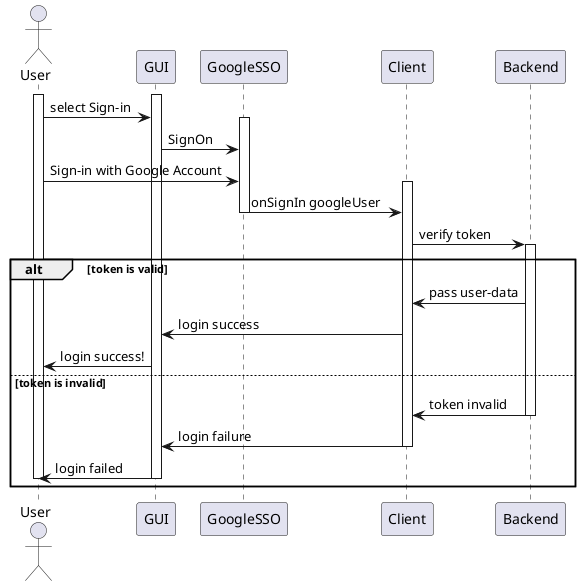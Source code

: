 @startuml
actor User
participant GUI
participant GoogleSSO
participant Client
participant Backend
activate User
activate GUI
User -> GUI: select Sign-in
activate GoogleSSO
GUI -> GoogleSSO: SignOn
User -> GoogleSSO: Sign-in with Google Account
activate Client
GoogleSSO -> Client: onSignIn googleUser
deactivate GoogleSSO
Client -> Backend: verify token
alt token is valid
activate Backend
Backend -> Client: pass user-data
Client -> GUI: login success
GUI -> User: login success!
else token is invalid
Backend -> Client: token invalid
deactivate Backend
Client -> GUI: login failure
deactivate Client
GUI -> User: login failed
deactivate GUI
deactivate User
end
@enduml
